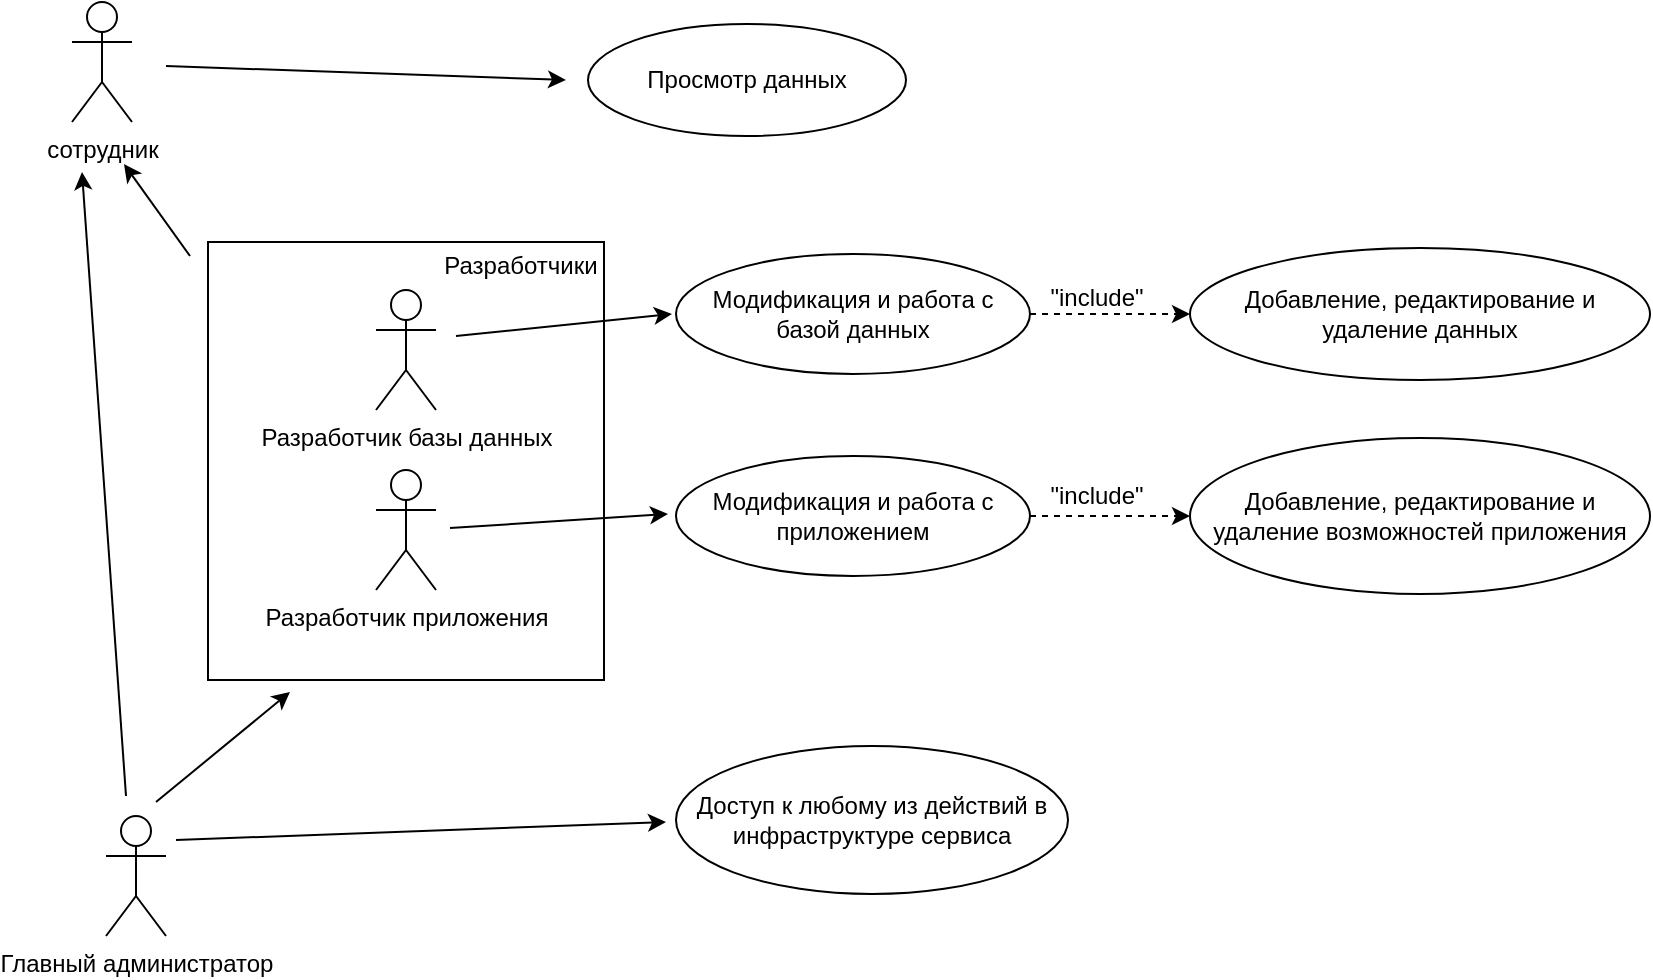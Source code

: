 <mxfile version="21.2.3">
  <diagram name="Страница 1" id="XrJn4WbEs0Uf3TBOOjSE">
    <mxGraphModel dx="1290" dy="573" grid="0" gridSize="10" guides="1" tooltips="1" connect="1" arrows="1" fold="1" page="1" pageScale="1" pageWidth="827" pageHeight="1169" math="0" shadow="0">
      <root>
        <mxCell id="0" />
        <mxCell id="1" parent="0" />
        <mxCell id="2GIvljOMDiMncw-cFzc--1" value="сотрудник" style="shape=umlActor;verticalLabelPosition=bottom;verticalAlign=top;html=1;outlineConnect=0;" vertex="1" parent="1">
          <mxGeometry x="38" y="272" width="30" height="60" as="geometry" />
        </mxCell>
        <mxCell id="2GIvljOMDiMncw-cFzc--2" value="Разработчик базы данных" style="shape=umlActor;verticalLabelPosition=bottom;verticalAlign=top;html=1;outlineConnect=0;" vertex="1" parent="1">
          <mxGeometry x="190" y="416" width="30" height="60" as="geometry" />
        </mxCell>
        <mxCell id="2GIvljOMDiMncw-cFzc--3" value="Разработчик приложения" style="shape=umlActor;verticalLabelPosition=bottom;verticalAlign=top;html=1;outlineConnect=0;" vertex="1" parent="1">
          <mxGeometry x="190" y="506" width="30" height="60" as="geometry" />
        </mxCell>
        <mxCell id="2GIvljOMDiMncw-cFzc--4" value="Главный администратор" style="shape=umlActor;verticalLabelPosition=bottom;verticalAlign=top;html=1;outlineConnect=0;" vertex="1" parent="1">
          <mxGeometry x="55" y="679" width="30" height="60" as="geometry" />
        </mxCell>
        <mxCell id="2GIvljOMDiMncw-cFzc--6" value="Просмотр данных" style="ellipse;whiteSpace=wrap;html=1;" vertex="1" parent="1">
          <mxGeometry x="296" y="283" width="159" height="56" as="geometry" />
        </mxCell>
        <mxCell id="2GIvljOMDiMncw-cFzc--9" value="" style="endArrow=classic;html=1;rounded=0;" edge="1" parent="1">
          <mxGeometry width="50" height="50" relative="1" as="geometry">
            <mxPoint x="85" y="304" as="sourcePoint" />
            <mxPoint x="285" y="311" as="targetPoint" />
          </mxGeometry>
        </mxCell>
        <mxCell id="2GIvljOMDiMncw-cFzc--12" value="" style="endArrow=classic;html=1;rounded=0;" edge="1" parent="1">
          <mxGeometry width="50" height="50" relative="1" as="geometry">
            <mxPoint x="65" y="669" as="sourcePoint" />
            <mxPoint x="43" y="357" as="targetPoint" />
          </mxGeometry>
        </mxCell>
        <mxCell id="2GIvljOMDiMncw-cFzc--13" value="Модификация и работа с базой данных" style="ellipse;whiteSpace=wrap;html=1;" vertex="1" parent="1">
          <mxGeometry x="340" y="398" width="177" height="60" as="geometry" />
        </mxCell>
        <mxCell id="2GIvljOMDiMncw-cFzc--35" style="edgeStyle=orthogonalEdgeStyle;rounded=0;orthogonalLoop=1;jettySize=auto;html=1;entryX=0;entryY=0.5;entryDx=0;entryDy=0;dashed=1;" edge="1" parent="1" source="2GIvljOMDiMncw-cFzc--14" target="2GIvljOMDiMncw-cFzc--34">
          <mxGeometry relative="1" as="geometry" />
        </mxCell>
        <mxCell id="2GIvljOMDiMncw-cFzc--14" value="Модификация и работа с приложением" style="ellipse;whiteSpace=wrap;html=1;" vertex="1" parent="1">
          <mxGeometry x="340" y="499" width="177" height="60" as="geometry" />
        </mxCell>
        <mxCell id="2GIvljOMDiMncw-cFzc--20" value="" style="endArrow=classic;html=1;rounded=0;" edge="1" parent="1">
          <mxGeometry width="50" height="50" relative="1" as="geometry">
            <mxPoint x="80" y="672" as="sourcePoint" />
            <mxPoint x="147" y="617" as="targetPoint" />
          </mxGeometry>
        </mxCell>
        <mxCell id="2GIvljOMDiMncw-cFzc--21" value="" style="rounded=0;whiteSpace=wrap;html=1;fillColor=none;" vertex="1" parent="1">
          <mxGeometry x="106" y="392" width="198" height="219" as="geometry" />
        </mxCell>
        <mxCell id="2GIvljOMDiMncw-cFzc--24" value="" style="endArrow=classic;html=1;rounded=0;" edge="1" parent="1">
          <mxGeometry width="50" height="50" relative="1" as="geometry">
            <mxPoint x="230" y="439" as="sourcePoint" />
            <mxPoint x="338" y="428" as="targetPoint" />
          </mxGeometry>
        </mxCell>
        <mxCell id="2GIvljOMDiMncw-cFzc--25" value="" style="endArrow=classic;html=1;rounded=0;" edge="1" parent="1">
          <mxGeometry width="50" height="50" relative="1" as="geometry">
            <mxPoint x="227" y="535" as="sourcePoint" />
            <mxPoint x="336" y="528" as="targetPoint" />
          </mxGeometry>
        </mxCell>
        <mxCell id="2GIvljOMDiMncw-cFzc--26" value="" style="endArrow=classic;html=1;rounded=0;" edge="1" parent="1">
          <mxGeometry width="50" height="50" relative="1" as="geometry">
            <mxPoint x="97" y="399" as="sourcePoint" />
            <mxPoint x="64" y="353" as="targetPoint" />
          </mxGeometry>
        </mxCell>
        <mxCell id="2GIvljOMDiMncw-cFzc--27" value="Доступ к любому из действий в инфраструктуре сервиса" style="ellipse;whiteSpace=wrap;html=1;" vertex="1" parent="1">
          <mxGeometry x="340" y="644" width="196" height="74" as="geometry" />
        </mxCell>
        <mxCell id="2GIvljOMDiMncw-cFzc--28" value="" style="endArrow=classic;html=1;rounded=0;" edge="1" parent="1">
          <mxGeometry width="50" height="50" relative="1" as="geometry">
            <mxPoint x="90" y="691" as="sourcePoint" />
            <mxPoint x="335" y="682" as="targetPoint" />
          </mxGeometry>
        </mxCell>
        <mxCell id="2GIvljOMDiMncw-cFzc--29" value="Разработчики" style="text;html=1;strokeColor=none;fillColor=none;align=center;verticalAlign=middle;whiteSpace=wrap;rounded=0;" vertex="1" parent="1">
          <mxGeometry x="237" y="395" width="51" height="17" as="geometry" />
        </mxCell>
        <mxCell id="2GIvljOMDiMncw-cFzc--31" value="Добавление, редактирование и удаление данных" style="ellipse;whiteSpace=wrap;html=1;" vertex="1" parent="1">
          <mxGeometry x="597" y="395" width="230" height="66" as="geometry" />
        </mxCell>
        <mxCell id="2GIvljOMDiMncw-cFzc--32" value="" style="endArrow=classic;html=1;rounded=0;exitX=1;exitY=0.5;exitDx=0;exitDy=0;entryX=0;entryY=0.5;entryDx=0;entryDy=0;dashed=1;" edge="1" parent="1" source="2GIvljOMDiMncw-cFzc--13" target="2GIvljOMDiMncw-cFzc--31">
          <mxGeometry width="50" height="50" relative="1" as="geometry">
            <mxPoint x="528" y="458" as="sourcePoint" />
            <mxPoint x="578" y="408" as="targetPoint" />
          </mxGeometry>
        </mxCell>
        <mxCell id="2GIvljOMDiMncw-cFzc--33" value="&quot;include&quot;" style="text;html=1;align=center;verticalAlign=middle;resizable=0;points=[];autosize=1;strokeColor=none;fillColor=none;" vertex="1" parent="1">
          <mxGeometry x="517" y="407" width="65" height="26" as="geometry" />
        </mxCell>
        <mxCell id="2GIvljOMDiMncw-cFzc--34" value="Добавление, редактирование и удаление возможностей приложения" style="ellipse;whiteSpace=wrap;html=1;" vertex="1" parent="1">
          <mxGeometry x="597" y="490" width="230" height="78" as="geometry" />
        </mxCell>
        <mxCell id="2GIvljOMDiMncw-cFzc--36" value="&quot;include&quot;" style="text;html=1;align=center;verticalAlign=middle;resizable=0;points=[];autosize=1;strokeColor=none;fillColor=none;" vertex="1" parent="1">
          <mxGeometry x="517" y="506" width="65" height="26" as="geometry" />
        </mxCell>
      </root>
    </mxGraphModel>
  </diagram>
</mxfile>
